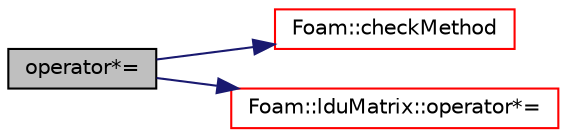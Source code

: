 digraph "operator*="
{
  bgcolor="transparent";
  edge [fontname="Helvetica",fontsize="10",labelfontname="Helvetica",labelfontsize="10"];
  node [fontname="Helvetica",fontsize="10",shape=record];
  rankdir="LR";
  Node7440 [label="operator*=",height=0.2,width=0.4,color="black", fillcolor="grey75", style="filled", fontcolor="black"];
  Node7440 -> Node7441 [color="midnightblue",fontsize="10",style="solid",fontname="Helvetica"];
  Node7441 [label="Foam::checkMethod",height=0.2,width=0.4,color="red",URL="$a21851.html#a656fbda275eb1aaf53a9b1df97a5743c"];
  Node7440 -> Node7489 [color="midnightblue",fontsize="10",style="solid",fontname="Helvetica"];
  Node7489 [label="Foam::lduMatrix::operator*=",height=0.2,width=0.4,color="red",URL="$a27929.html#a8b7e3e95bdfe12c335fe5d27d6d4fa9f"];
}
